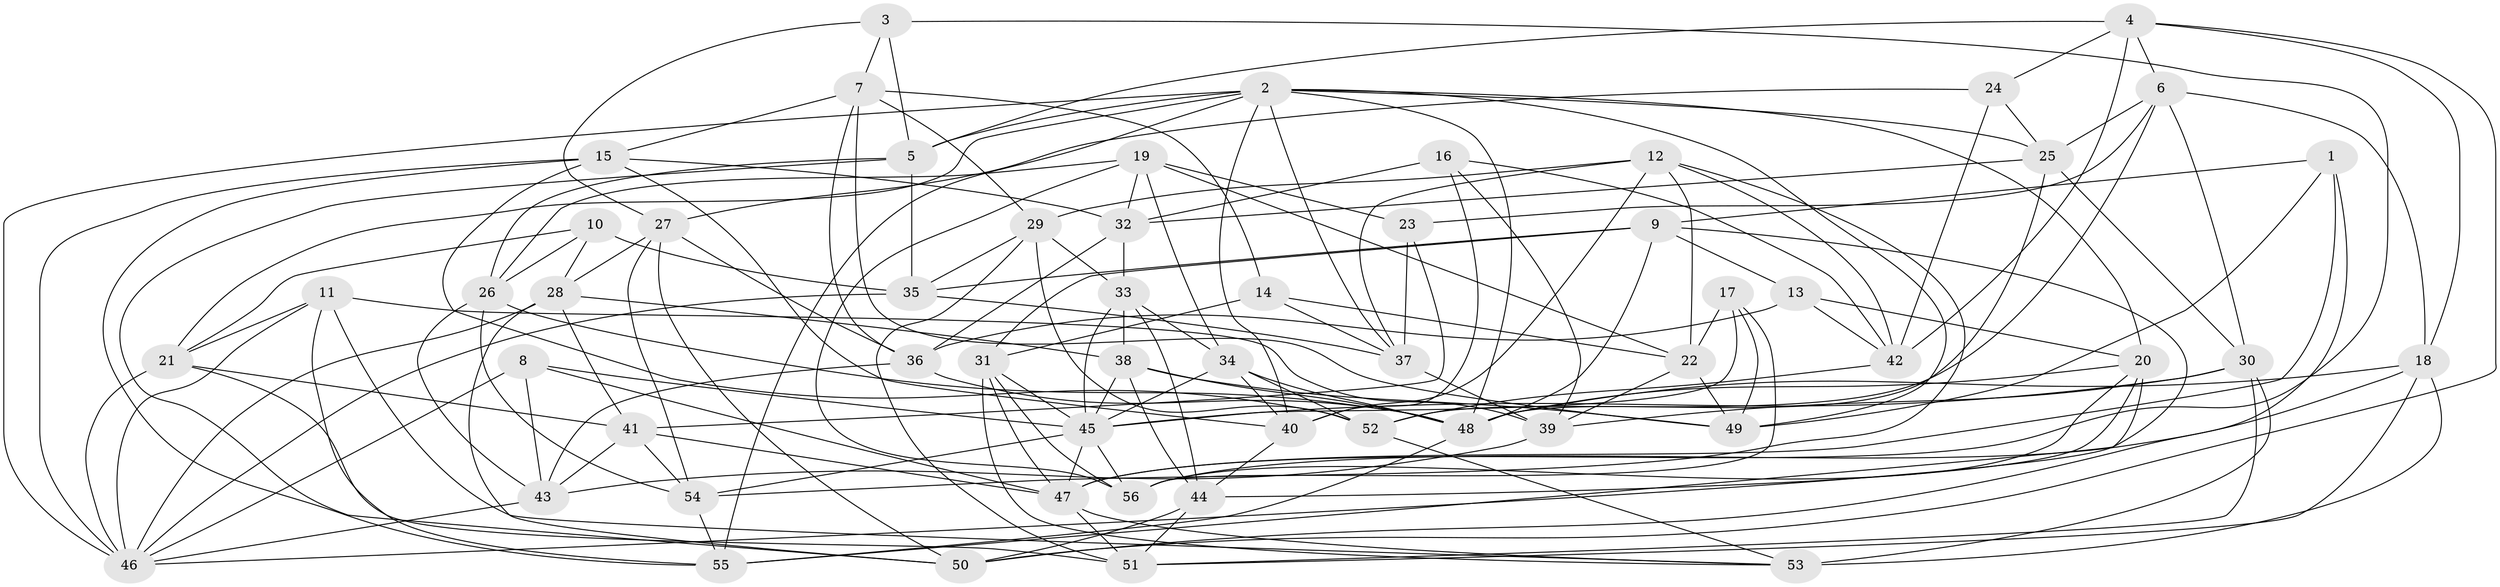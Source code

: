 // original degree distribution, {4: 1.0}
// Generated by graph-tools (version 1.1) at 2025/27/03/09/25 03:27:01]
// undirected, 56 vertices, 166 edges
graph export_dot {
graph [start="1"]
  node [color=gray90,style=filled];
  1;
  2;
  3;
  4;
  5;
  6;
  7;
  8;
  9;
  10;
  11;
  12;
  13;
  14;
  15;
  16;
  17;
  18;
  19;
  20;
  21;
  22;
  23;
  24;
  25;
  26;
  27;
  28;
  29;
  30;
  31;
  32;
  33;
  34;
  35;
  36;
  37;
  38;
  39;
  40;
  41;
  42;
  43;
  44;
  45;
  46;
  47;
  48;
  49;
  50;
  51;
  52;
  53;
  54;
  55;
  56;
  1 -- 9 [weight=1.0];
  1 -- 47 [weight=1.0];
  1 -- 49 [weight=1.0];
  1 -- 50 [weight=1.0];
  2 -- 5 [weight=1.0];
  2 -- 20 [weight=1.0];
  2 -- 21 [weight=1.0];
  2 -- 25 [weight=1.0];
  2 -- 37 [weight=1.0];
  2 -- 40 [weight=1.0];
  2 -- 46 [weight=1.0];
  2 -- 48 [weight=1.0];
  2 -- 49 [weight=1.0];
  2 -- 55 [weight=1.0];
  3 -- 5 [weight=1.0];
  3 -- 7 [weight=1.0];
  3 -- 27 [weight=1.0];
  3 -- 47 [weight=1.0];
  4 -- 5 [weight=1.0];
  4 -- 6 [weight=1.0];
  4 -- 18 [weight=1.0];
  4 -- 24 [weight=1.0];
  4 -- 42 [weight=1.0];
  4 -- 50 [weight=1.0];
  5 -- 26 [weight=1.0];
  5 -- 35 [weight=1.0];
  5 -- 50 [weight=1.0];
  6 -- 18 [weight=1.0];
  6 -- 23 [weight=1.0];
  6 -- 25 [weight=1.0];
  6 -- 30 [weight=1.0];
  6 -- 52 [weight=1.0];
  7 -- 14 [weight=1.0];
  7 -- 15 [weight=1.0];
  7 -- 29 [weight=1.0];
  7 -- 36 [weight=1.0];
  7 -- 49 [weight=1.0];
  8 -- 43 [weight=1.0];
  8 -- 45 [weight=1.0];
  8 -- 46 [weight=1.0];
  8 -- 47 [weight=1.0];
  9 -- 13 [weight=1.0];
  9 -- 31 [weight=1.0];
  9 -- 35 [weight=1.0];
  9 -- 46 [weight=1.0];
  9 -- 48 [weight=1.0];
  10 -- 21 [weight=1.0];
  10 -- 26 [weight=1.0];
  10 -- 28 [weight=1.0];
  10 -- 35 [weight=1.0];
  11 -- 21 [weight=1.0];
  11 -- 39 [weight=1.0];
  11 -- 46 [weight=2.0];
  11 -- 53 [weight=1.0];
  11 -- 55 [weight=1.0];
  12 -- 22 [weight=1.0];
  12 -- 29 [weight=1.0];
  12 -- 37 [weight=1.0];
  12 -- 40 [weight=1.0];
  12 -- 42 [weight=1.0];
  12 -- 54 [weight=1.0];
  13 -- 20 [weight=1.0];
  13 -- 36 [weight=1.0];
  13 -- 42 [weight=1.0];
  14 -- 22 [weight=1.0];
  14 -- 31 [weight=1.0];
  14 -- 37 [weight=1.0];
  15 -- 32 [weight=1.0];
  15 -- 40 [weight=1.0];
  15 -- 46 [weight=1.0];
  15 -- 52 [weight=1.0];
  15 -- 55 [weight=1.0];
  16 -- 32 [weight=1.0];
  16 -- 39 [weight=1.0];
  16 -- 40 [weight=1.0];
  16 -- 42 [weight=1.0];
  17 -- 22 [weight=1.0];
  17 -- 45 [weight=1.0];
  17 -- 49 [weight=1.0];
  17 -- 56 [weight=1.0];
  18 -- 48 [weight=1.0];
  18 -- 51 [weight=1.0];
  18 -- 53 [weight=1.0];
  18 -- 56 [weight=1.0];
  19 -- 22 [weight=1.0];
  19 -- 23 [weight=1.0];
  19 -- 26 [weight=1.0];
  19 -- 32 [weight=1.0];
  19 -- 34 [weight=1.0];
  19 -- 56 [weight=1.0];
  20 -- 44 [weight=1.0];
  20 -- 48 [weight=1.0];
  20 -- 55 [weight=1.0];
  20 -- 56 [weight=1.0];
  21 -- 41 [weight=1.0];
  21 -- 46 [weight=1.0];
  21 -- 51 [weight=1.0];
  22 -- 39 [weight=1.0];
  22 -- 49 [weight=1.0];
  23 -- 37 [weight=1.0];
  23 -- 41 [weight=1.0];
  24 -- 25 [weight=1.0];
  24 -- 27 [weight=1.0];
  24 -- 42 [weight=1.0];
  25 -- 30 [weight=1.0];
  25 -- 32 [weight=1.0];
  25 -- 48 [weight=1.0];
  26 -- 43 [weight=1.0];
  26 -- 48 [weight=1.0];
  26 -- 54 [weight=1.0];
  27 -- 28 [weight=1.0];
  27 -- 36 [weight=1.0];
  27 -- 50 [weight=1.0];
  27 -- 54 [weight=1.0];
  28 -- 38 [weight=1.0];
  28 -- 41 [weight=1.0];
  28 -- 46 [weight=1.0];
  28 -- 50 [weight=1.0];
  29 -- 33 [weight=1.0];
  29 -- 35 [weight=1.0];
  29 -- 51 [weight=1.0];
  29 -- 52 [weight=1.0];
  30 -- 39 [weight=1.0];
  30 -- 45 [weight=1.0];
  30 -- 51 [weight=1.0];
  30 -- 53 [weight=1.0];
  31 -- 45 [weight=1.0];
  31 -- 47 [weight=1.0];
  31 -- 53 [weight=1.0];
  31 -- 56 [weight=1.0];
  32 -- 33 [weight=1.0];
  32 -- 36 [weight=1.0];
  33 -- 34 [weight=1.0];
  33 -- 38 [weight=1.0];
  33 -- 44 [weight=1.0];
  33 -- 45 [weight=1.0];
  34 -- 40 [weight=1.0];
  34 -- 45 [weight=1.0];
  34 -- 48 [weight=1.0];
  34 -- 52 [weight=1.0];
  35 -- 37 [weight=1.0];
  35 -- 46 [weight=1.0];
  36 -- 43 [weight=1.0];
  36 -- 48 [weight=1.0];
  37 -- 39 [weight=1.0];
  38 -- 44 [weight=1.0];
  38 -- 45 [weight=1.0];
  38 -- 48 [weight=1.0];
  38 -- 49 [weight=1.0];
  39 -- 43 [weight=1.0];
  40 -- 44 [weight=1.0];
  41 -- 43 [weight=1.0];
  41 -- 47 [weight=1.0];
  41 -- 54 [weight=1.0];
  42 -- 52 [weight=1.0];
  43 -- 46 [weight=1.0];
  44 -- 50 [weight=1.0];
  44 -- 51 [weight=1.0];
  45 -- 47 [weight=1.0];
  45 -- 54 [weight=1.0];
  45 -- 56 [weight=1.0];
  47 -- 51 [weight=1.0];
  47 -- 53 [weight=1.0];
  48 -- 55 [weight=1.0];
  52 -- 53 [weight=1.0];
  54 -- 55 [weight=1.0];
}
